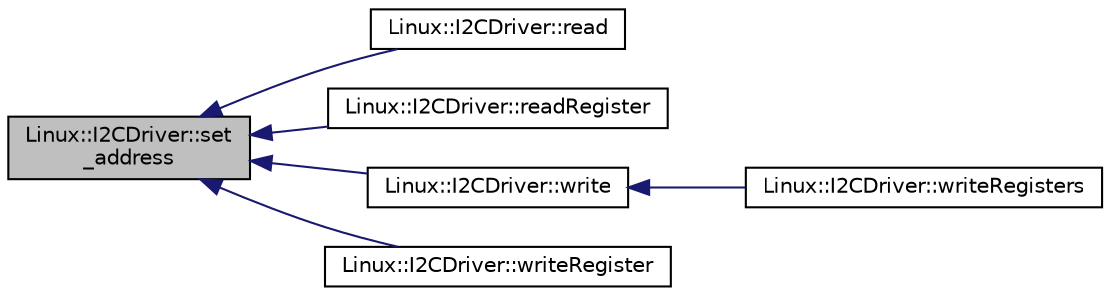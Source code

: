 digraph "Linux::I2CDriver::set_address"
{
 // INTERACTIVE_SVG=YES
  edge [fontname="Helvetica",fontsize="10",labelfontname="Helvetica",labelfontsize="10"];
  node [fontname="Helvetica",fontsize="10",shape=record];
  rankdir="LR";
  Node1 [label="Linux::I2CDriver::set\l_address",height=0.2,width=0.4,color="black", fillcolor="grey75", style="filled", fontcolor="black"];
  Node1 -> Node2 [dir="back",color="midnightblue",fontsize="10",style="solid",fontname="Helvetica"];
  Node2 [label="Linux::I2CDriver::read",height=0.2,width=0.4,color="black", fillcolor="white", style="filled",URL="$classLinux_1_1I2CDriver.html#a3c35d49f67d401b1be1bca595116a4f2"];
  Node1 -> Node3 [dir="back",color="midnightblue",fontsize="10",style="solid",fontname="Helvetica"];
  Node3 [label="Linux::I2CDriver::readRegister",height=0.2,width=0.4,color="black", fillcolor="white", style="filled",URL="$classLinux_1_1I2CDriver.html#ab8a2b61dfd65f805a1326f258ec3b40b"];
  Node1 -> Node4 [dir="back",color="midnightblue",fontsize="10",style="solid",fontname="Helvetica"];
  Node4 [label="Linux::I2CDriver::write",height=0.2,width=0.4,color="black", fillcolor="white", style="filled",URL="$classLinux_1_1I2CDriver.html#a547a67f807a500aabcd5c646e7c6d632"];
  Node4 -> Node5 [dir="back",color="midnightblue",fontsize="10",style="solid",fontname="Helvetica"];
  Node5 [label="Linux::I2CDriver::writeRegisters",height=0.2,width=0.4,color="black", fillcolor="white", style="filled",URL="$classLinux_1_1I2CDriver.html#a98d5beae9bb403ca0dc9d479f9b0d933"];
  Node1 -> Node6 [dir="back",color="midnightblue",fontsize="10",style="solid",fontname="Helvetica"];
  Node6 [label="Linux::I2CDriver::writeRegister",height=0.2,width=0.4,color="black", fillcolor="white", style="filled",URL="$classLinux_1_1I2CDriver.html#aee519af8e3c6033533d0e36916f96c83"];
}
